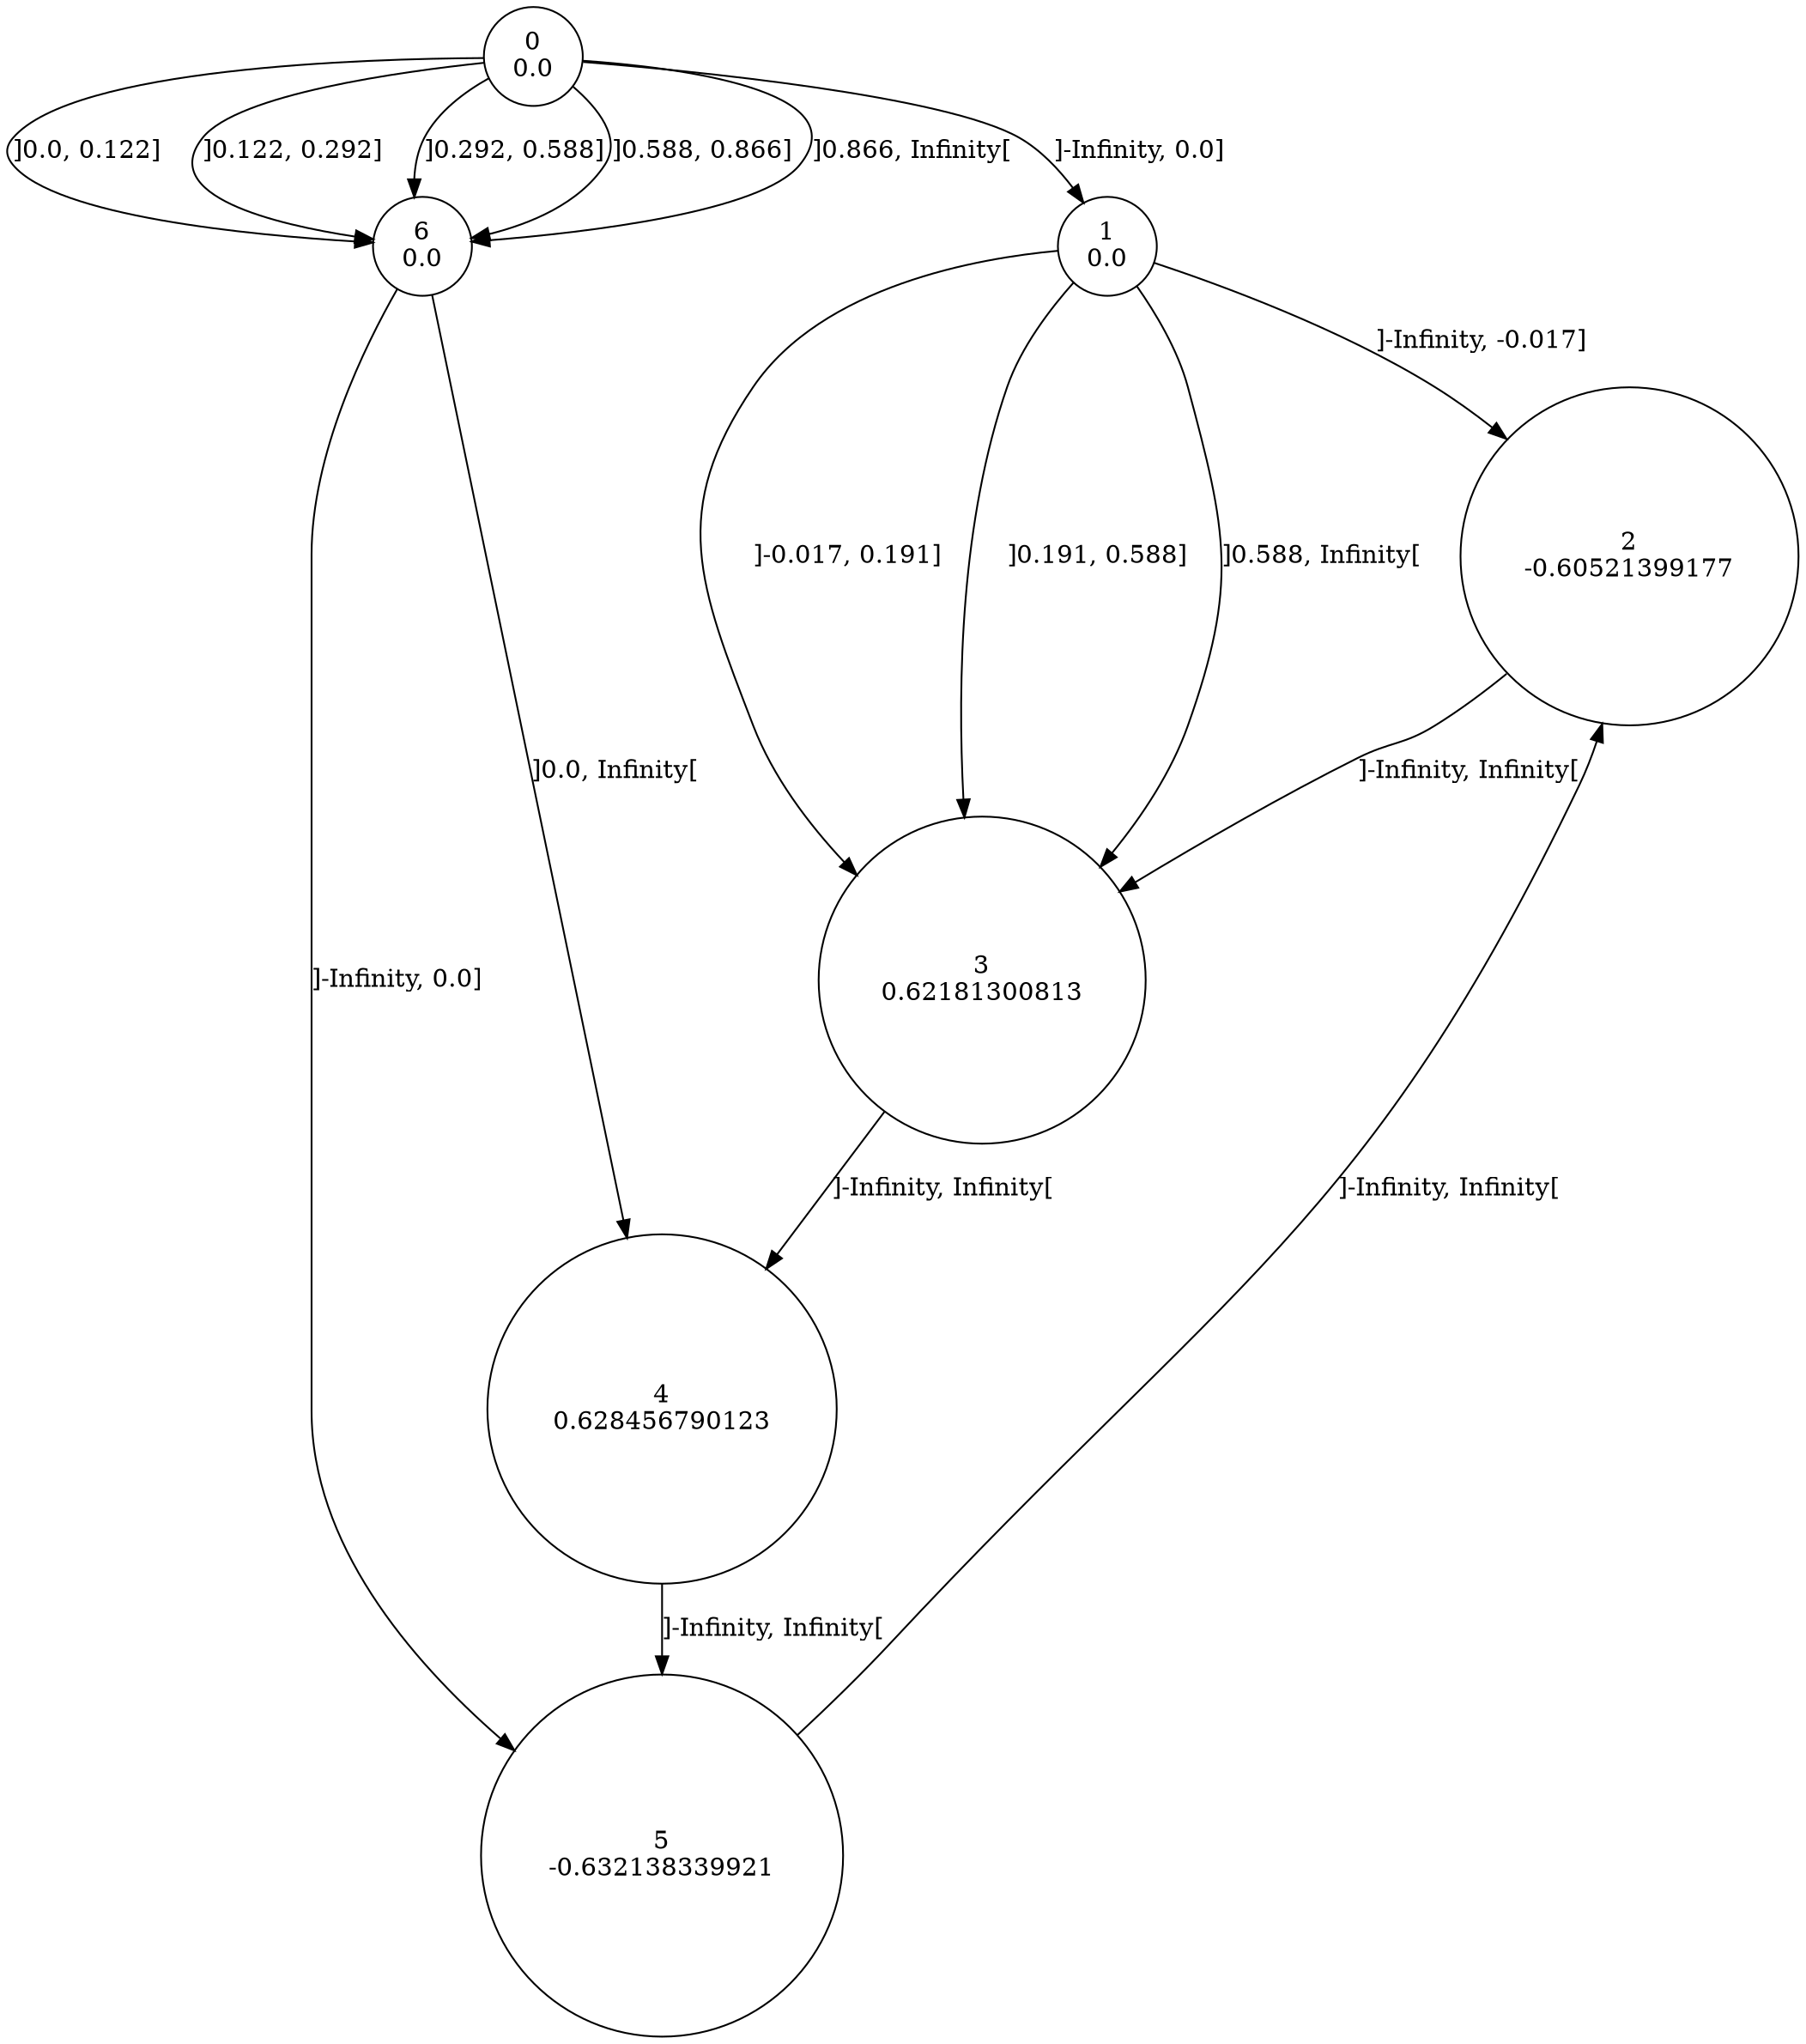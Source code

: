 digraph a {
0 [shape=circle, label="0\n0.0"];
	0->1 [ label="]-Infinity, 0.0]"];
	0->6 [ label="]0.0, 0.122]"];
	0->6 [ label="]0.122, 0.292]"];
	0->6 [ label="]0.292, 0.588]"];
	0->6 [ label="]0.588, 0.866]"];
	0->6 [ label="]0.866, Infinity["];
1 [shape=circle, label="1\n0.0"];
	1->2 [ label="]-Infinity, -0.017]"];
	1->3 [ label="]-0.017, 0.191]"];
	1->3 [ label="]0.191, 0.588]"];
	1->3 [ label="]0.588, Infinity["];
2 [shape=circle, label="2\n-0.60521399177"];
	2->3 [ label="]-Infinity, Infinity["];
3 [shape=circle, label="3\n0.62181300813"];
	3->4 [ label="]-Infinity, Infinity["];
4 [shape=circle, label="4\n0.628456790123"];
	4->5 [ label="]-Infinity, Infinity["];
5 [shape=circle, label="5\n-0.632138339921"];
	5->2 [ label="]-Infinity, Infinity["];
6 [shape=circle, label="6\n0.0"];
	6->5 [ label="]-Infinity, 0.0]"];
	6->4 [ label="]0.0, Infinity["];
}